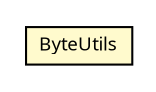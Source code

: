 #!/usr/local/bin/dot
#
# Class diagram 
# Generated by UMLGraph version R5_6 (http://www.umlgraph.org/)
#

digraph G {
	edge [fontname="Trebuchet MS",fontsize=10,labelfontname="Trebuchet MS",labelfontsize=10];
	node [fontname="Trebuchet MS",fontsize=10,shape=plaintext];
	nodesep=0.25;
	ranksep=0.5;
	// se.cambio.cds.util.misc.ByteUtils
	c96172 [label=<<table title="se.cambio.cds.util.misc.ByteUtils" border="0" cellborder="1" cellspacing="0" cellpadding="2" port="p" bgcolor="lemonChiffon" href="./ByteUtils.html">
		<tr><td><table border="0" cellspacing="0" cellpadding="1">
<tr><td align="center" balign="center"><font face="Trebuchet MS"> ByteUtils </font></td></tr>
		</table></td></tr>
		</table>>, URL="./ByteUtils.html", fontname="Trebuchet MS", fontcolor="black", fontsize=9.0];
}

